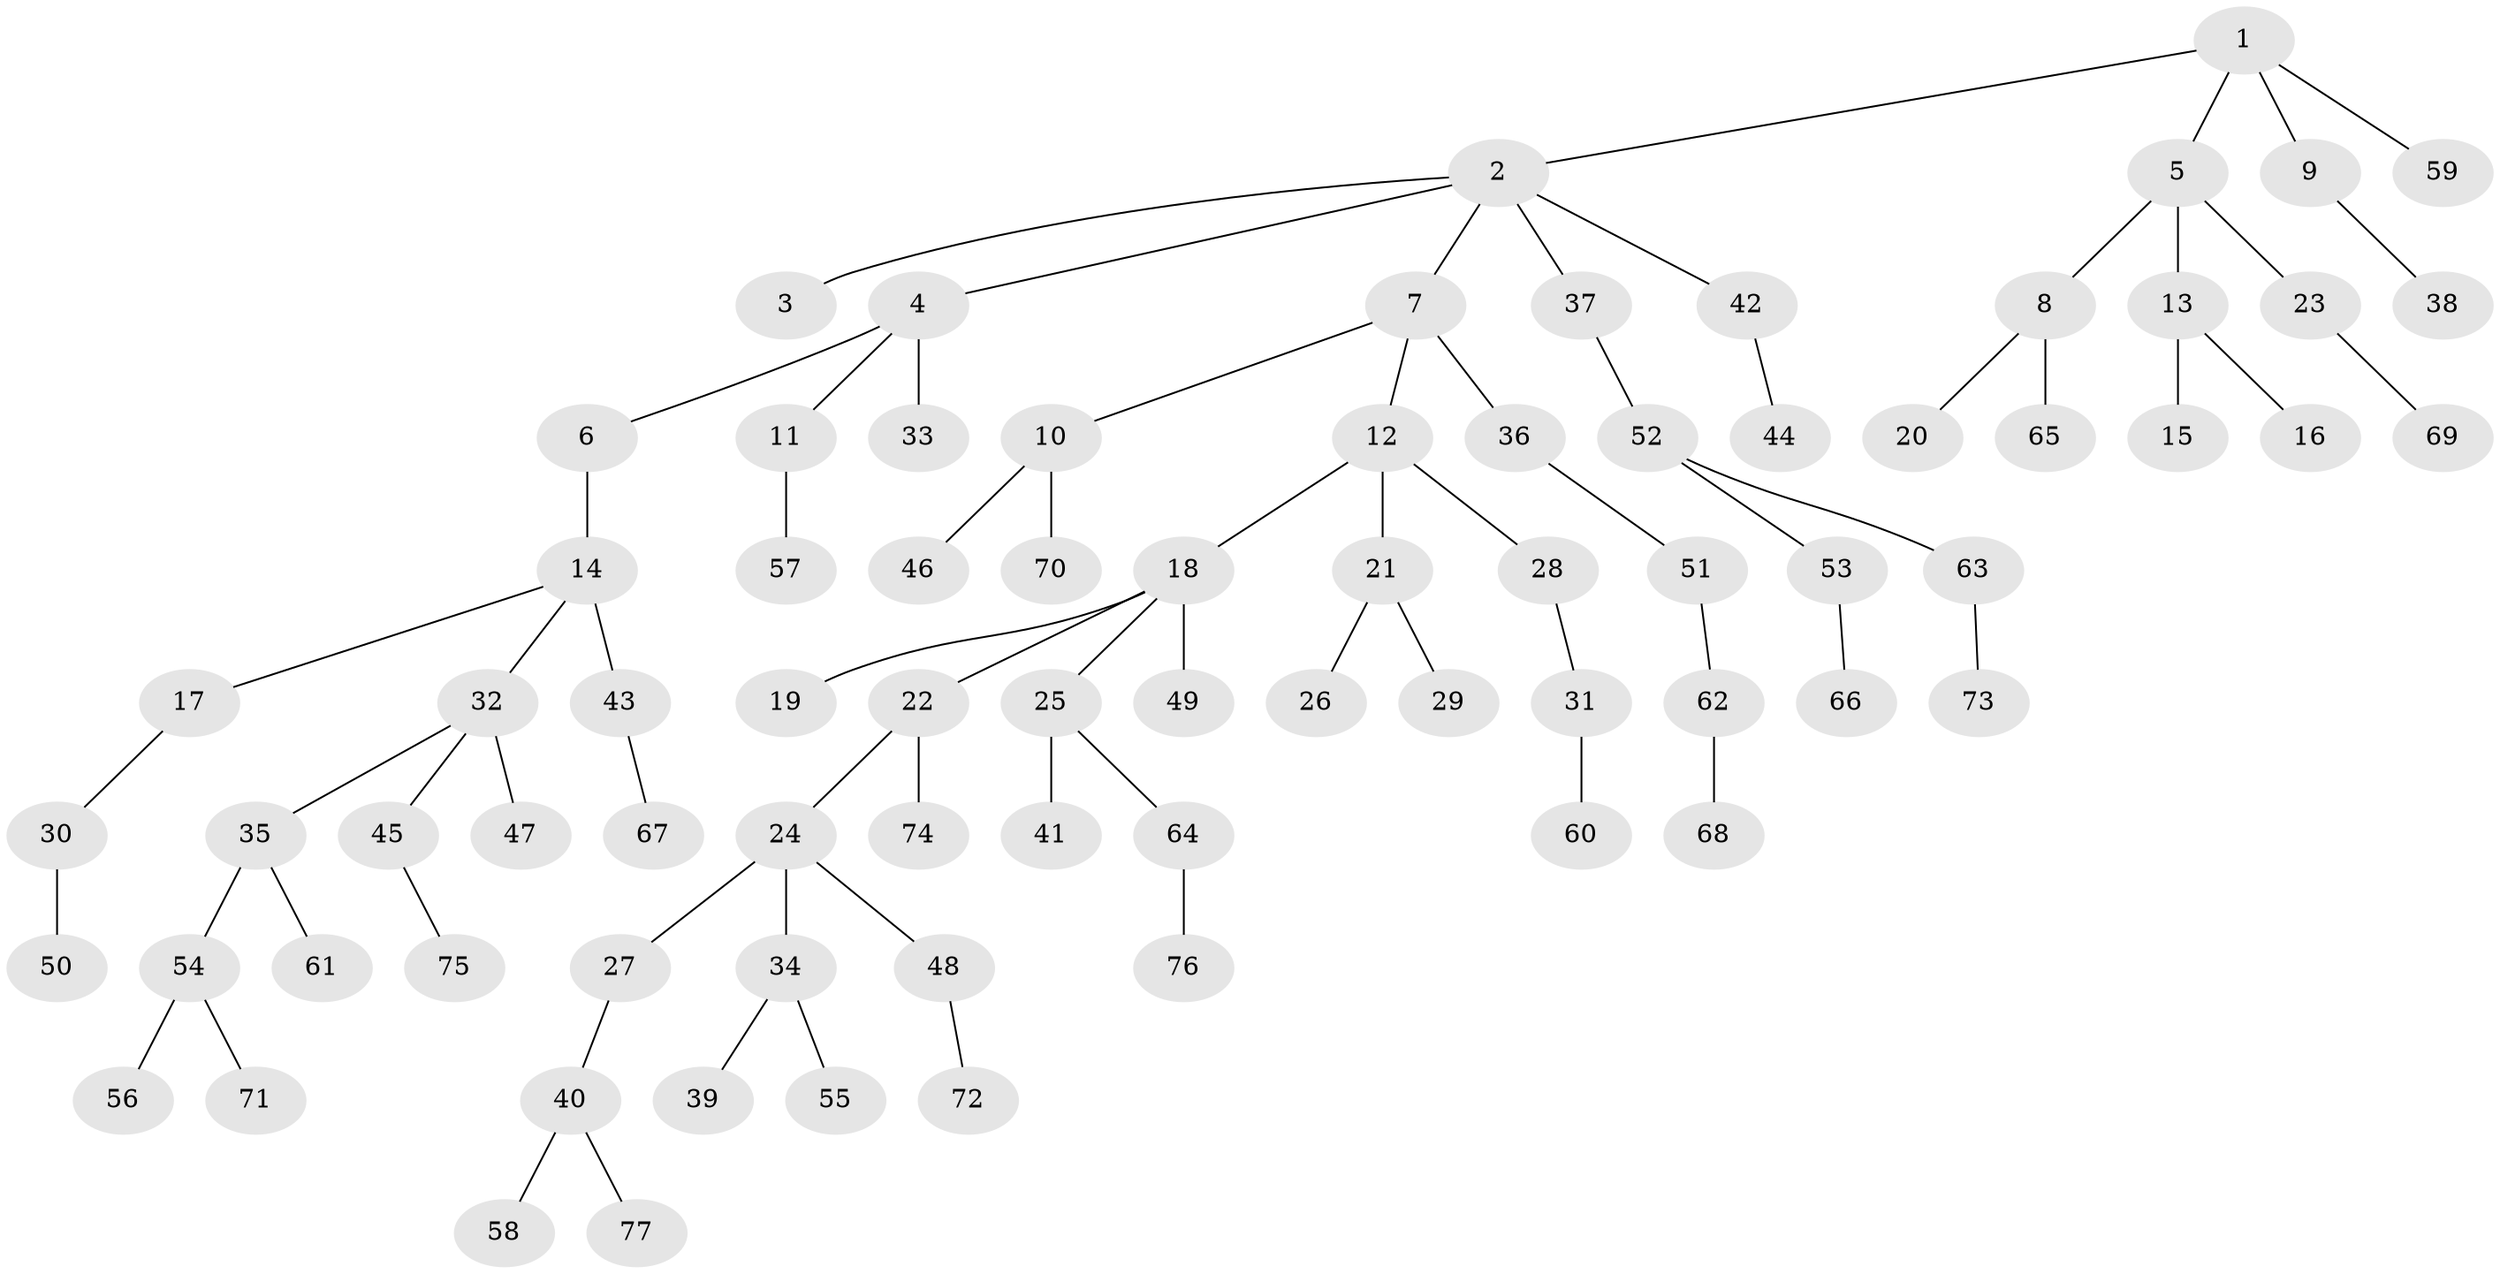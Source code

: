 // Generated by graph-tools (version 1.1) at 2025/52/03/09/25 04:52:22]
// undirected, 77 vertices, 76 edges
graph export_dot {
graph [start="1"]
  node [color=gray90,style=filled];
  1;
  2;
  3;
  4;
  5;
  6;
  7;
  8;
  9;
  10;
  11;
  12;
  13;
  14;
  15;
  16;
  17;
  18;
  19;
  20;
  21;
  22;
  23;
  24;
  25;
  26;
  27;
  28;
  29;
  30;
  31;
  32;
  33;
  34;
  35;
  36;
  37;
  38;
  39;
  40;
  41;
  42;
  43;
  44;
  45;
  46;
  47;
  48;
  49;
  50;
  51;
  52;
  53;
  54;
  55;
  56;
  57;
  58;
  59;
  60;
  61;
  62;
  63;
  64;
  65;
  66;
  67;
  68;
  69;
  70;
  71;
  72;
  73;
  74;
  75;
  76;
  77;
  1 -- 2;
  1 -- 5;
  1 -- 9;
  1 -- 59;
  2 -- 3;
  2 -- 4;
  2 -- 7;
  2 -- 37;
  2 -- 42;
  4 -- 6;
  4 -- 11;
  4 -- 33;
  5 -- 8;
  5 -- 13;
  5 -- 23;
  6 -- 14;
  7 -- 10;
  7 -- 12;
  7 -- 36;
  8 -- 20;
  8 -- 65;
  9 -- 38;
  10 -- 46;
  10 -- 70;
  11 -- 57;
  12 -- 18;
  12 -- 21;
  12 -- 28;
  13 -- 15;
  13 -- 16;
  14 -- 17;
  14 -- 32;
  14 -- 43;
  17 -- 30;
  18 -- 19;
  18 -- 22;
  18 -- 25;
  18 -- 49;
  21 -- 26;
  21 -- 29;
  22 -- 24;
  22 -- 74;
  23 -- 69;
  24 -- 27;
  24 -- 34;
  24 -- 48;
  25 -- 41;
  25 -- 64;
  27 -- 40;
  28 -- 31;
  30 -- 50;
  31 -- 60;
  32 -- 35;
  32 -- 45;
  32 -- 47;
  34 -- 39;
  34 -- 55;
  35 -- 54;
  35 -- 61;
  36 -- 51;
  37 -- 52;
  40 -- 58;
  40 -- 77;
  42 -- 44;
  43 -- 67;
  45 -- 75;
  48 -- 72;
  51 -- 62;
  52 -- 53;
  52 -- 63;
  53 -- 66;
  54 -- 56;
  54 -- 71;
  62 -- 68;
  63 -- 73;
  64 -- 76;
}
